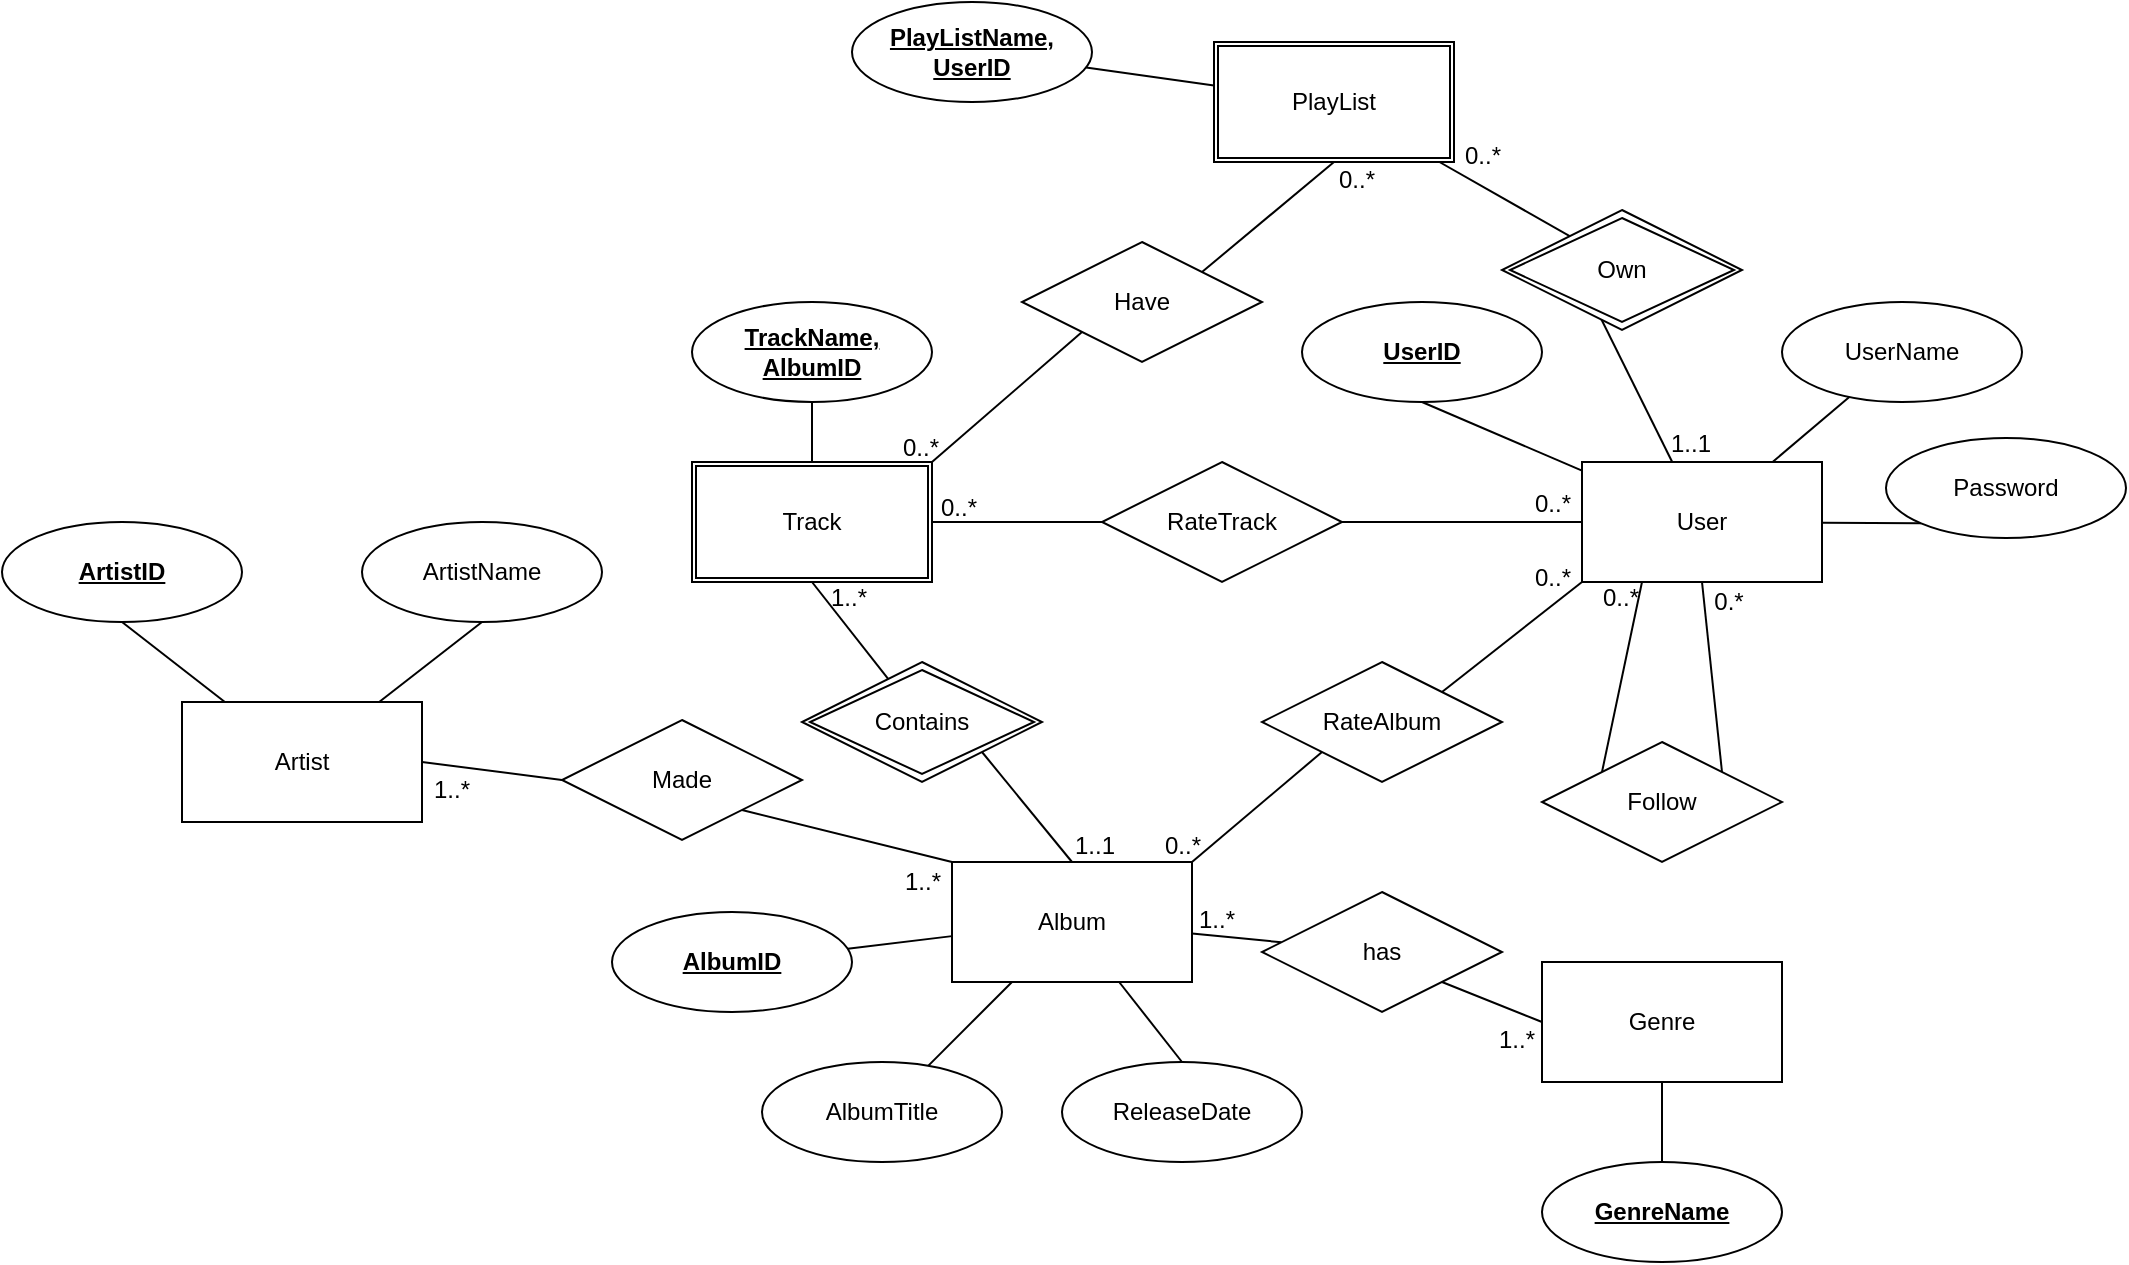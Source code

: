 <mxfile version="24.2.1" type="device">
  <diagram id="R2lEEEUBdFMjLlhIrx00" name="Page-1">
    <mxGraphModel dx="2071" dy="665" grid="1" gridSize="10" guides="1" tooltips="1" connect="1" arrows="1" fold="1" page="1" pageScale="1" pageWidth="850" pageHeight="1100" math="0" shadow="0" extFonts="Permanent Marker^https://fonts.googleapis.com/css?family=Permanent+Marker">
      <root>
        <mxCell id="0" />
        <mxCell id="1" parent="0" />
        <mxCell id="_1_03TyXAIXI8CmlSwA5-1" value="User" style="whiteSpace=wrap;html=1;" parent="1" vertex="1">
          <mxGeometry x="60" y="240" width="120" height="60" as="geometry" />
        </mxCell>
        <mxCell id="_1_03TyXAIXI8CmlSwA5-10" style="edgeStyle=none;rounded=0;orthogonalLoop=1;jettySize=auto;html=1;exitX=0.5;exitY=1;exitDx=0;exitDy=0;endArrow=none;endFill=0;" parent="1" source="_1_03TyXAIXI8CmlSwA5-2" target="_1_03TyXAIXI8CmlSwA5-1" edge="1">
          <mxGeometry relative="1" as="geometry" />
        </mxCell>
        <mxCell id="_1_03TyXAIXI8CmlSwA5-2" value="UserID" style="ellipse;whiteSpace=wrap;html=1;fontStyle=5" parent="1" vertex="1">
          <mxGeometry x="-80" y="160" width="120" height="50" as="geometry" />
        </mxCell>
        <mxCell id="_1_03TyXAIXI8CmlSwA5-11" value="" style="edgeStyle=none;rounded=0;orthogonalLoop=1;jettySize=auto;html=1;endArrow=none;endFill=0;" parent="1" source="_1_03TyXAIXI8CmlSwA5-4" target="_1_03TyXAIXI8CmlSwA5-1" edge="1">
          <mxGeometry relative="1" as="geometry" />
        </mxCell>
        <mxCell id="_1_03TyXAIXI8CmlSwA5-4" value="UserName" style="ellipse;whiteSpace=wrap;html=1;" parent="1" vertex="1">
          <mxGeometry x="160" y="160" width="120" height="50" as="geometry" />
        </mxCell>
        <mxCell id="_1_03TyXAIXI8CmlSwA5-13" style="edgeStyle=none;rounded=0;orthogonalLoop=1;jettySize=auto;html=1;exitX=0;exitY=1;exitDx=0;exitDy=0;endArrow=none;endFill=0;" parent="1" source="_1_03TyXAIXI8CmlSwA5-5" target="_1_03TyXAIXI8CmlSwA5-1" edge="1">
          <mxGeometry relative="1" as="geometry" />
        </mxCell>
        <mxCell id="_1_03TyXAIXI8CmlSwA5-5" value="Password" style="ellipse;whiteSpace=wrap;html=1;" parent="1" vertex="1">
          <mxGeometry x="212" y="228" width="120" height="50" as="geometry" />
        </mxCell>
        <mxCell id="_1_03TyXAIXI8CmlSwA5-14" value="Album" style="whiteSpace=wrap;html=1;" parent="1" vertex="1">
          <mxGeometry x="-255" y="440" width="120" height="60" as="geometry" />
        </mxCell>
        <mxCell id="_1_03TyXAIXI8CmlSwA5-17" value="" style="edgeStyle=none;rounded=0;orthogonalLoop=1;jettySize=auto;html=1;endArrow=none;endFill=0;" parent="1" source="_1_03TyXAIXI8CmlSwA5-18" target="_1_03TyXAIXI8CmlSwA5-14" edge="1">
          <mxGeometry relative="1" as="geometry" />
        </mxCell>
        <mxCell id="_1_03TyXAIXI8CmlSwA5-18" value="AlbumID" style="ellipse;whiteSpace=wrap;html=1;fontStyle=5" parent="1" vertex="1">
          <mxGeometry x="-425" y="465" width="120" height="50" as="geometry" />
        </mxCell>
        <mxCell id="_1_03TyXAIXI8CmlSwA5-21" value="" style="edgeStyle=none;rounded=0;orthogonalLoop=1;jettySize=auto;html=1;endArrow=none;endFill=0;" parent="1" source="_1_03TyXAIXI8CmlSwA5-20" target="_1_03TyXAIXI8CmlSwA5-14" edge="1">
          <mxGeometry relative="1" as="geometry" />
        </mxCell>
        <mxCell id="_1_03TyXAIXI8CmlSwA5-20" value="AlbumTitle" style="ellipse;whiteSpace=wrap;html=1;" parent="1" vertex="1">
          <mxGeometry x="-350" y="540" width="120" height="50" as="geometry" />
        </mxCell>
        <mxCell id="_1_03TyXAIXI8CmlSwA5-23" style="edgeStyle=none;rounded=0;orthogonalLoop=1;jettySize=auto;html=1;exitX=0.5;exitY=0;exitDx=0;exitDy=0;endArrow=none;endFill=0;" parent="1" source="_1_03TyXAIXI8CmlSwA5-22" target="_1_03TyXAIXI8CmlSwA5-14" edge="1">
          <mxGeometry relative="1" as="geometry" />
        </mxCell>
        <mxCell id="_1_03TyXAIXI8CmlSwA5-22" value="ReleaseDate" style="ellipse;whiteSpace=wrap;html=1;" parent="1" vertex="1">
          <mxGeometry x="-200" y="540" width="120" height="50" as="geometry" />
        </mxCell>
        <mxCell id="_1_03TyXAIXI8CmlSwA5-34" style="edgeStyle=none;rounded=0;orthogonalLoop=1;jettySize=auto;html=1;exitX=0.5;exitY=0;exitDx=0;exitDy=0;endArrow=none;endFill=0;" parent="1" source="_1_03TyXAIXI8CmlSwA5-35" edge="1">
          <mxGeometry relative="1" as="geometry">
            <mxPoint x="-325" y="240" as="targetPoint" />
          </mxGeometry>
        </mxCell>
        <mxCell id="_1_03TyXAIXI8CmlSwA5-35" value="&lt;b&gt;&lt;u&gt;TrackName,&lt;br&gt;AlbumID&lt;/u&gt;&lt;/b&gt;" style="ellipse;whiteSpace=wrap;html=1;" parent="1" vertex="1">
          <mxGeometry x="-385" y="160" width="120" height="50" as="geometry" />
        </mxCell>
        <mxCell id="_1_03TyXAIXI8CmlSwA5-36" value="PlayList" style="shape=ext;double=1;rounded=0;whiteSpace=wrap;html=1;" parent="1" vertex="1">
          <mxGeometry x="-124" y="30" width="120" height="60" as="geometry" />
        </mxCell>
        <mxCell id="_1_03TyXAIXI8CmlSwA5-39" value="" style="edgeStyle=none;rounded=0;orthogonalLoop=1;jettySize=auto;html=1;endArrow=none;endFill=0;" parent="1" source="_1_03TyXAIXI8CmlSwA5-38" target="_1_03TyXAIXI8CmlSwA5-36" edge="1">
          <mxGeometry relative="1" as="geometry" />
        </mxCell>
        <mxCell id="_1_03TyXAIXI8CmlSwA5-38" value="&lt;b&gt;&lt;u&gt;PlayListName,&lt;br&gt;UserID&lt;/u&gt;&lt;/b&gt;" style="ellipse;whiteSpace=wrap;html=1;" parent="1" vertex="1">
          <mxGeometry x="-305" y="10" width="120" height="50" as="geometry" />
        </mxCell>
        <mxCell id="_1_03TyXAIXI8CmlSwA5-43" style="edgeStyle=none;rounded=0;orthogonalLoop=1;jettySize=auto;html=1;exitX=1;exitY=1;exitDx=0;exitDy=0;endArrow=none;endFill=0;" parent="1" source="_1_03TyXAIXI8CmlSwA5-42" target="_1_03TyXAIXI8CmlSwA5-36" edge="1">
          <mxGeometry relative="1" as="geometry" />
        </mxCell>
        <mxCell id="_1_03TyXAIXI8CmlSwA5-44" style="edgeStyle=none;rounded=0;orthogonalLoop=1;jettySize=auto;html=1;exitX=0;exitY=0;exitDx=0;exitDy=0;endArrow=none;endFill=0;" parent="1" source="_1_03TyXAIXI8CmlSwA5-42" target="_1_03TyXAIXI8CmlSwA5-1" edge="1">
          <mxGeometry relative="1" as="geometry" />
        </mxCell>
        <mxCell id="_1_03TyXAIXI8CmlSwA5-42" value="Own" style="shape=rhombus;double=1;perimeter=rhombusPerimeter;whiteSpace=wrap;html=1;align=center;" parent="1" vertex="1">
          <mxGeometry x="20" y="114" width="120" height="60" as="geometry" />
        </mxCell>
        <mxCell id="_1_03TyXAIXI8CmlSwA5-47" value="" style="edgeStyle=none;rounded=0;orthogonalLoop=1;jettySize=auto;html=1;endArrow=none;endFill=0;entryX=0.5;entryY=1;entryDx=0;entryDy=0;" parent="1" source="_1_03TyXAIXI8CmlSwA5-46" target="_1_03TyXAIXI8CmlSwA5-94" edge="1">
          <mxGeometry relative="1" as="geometry">
            <mxPoint x="-308.5" y="300" as="targetPoint" />
          </mxGeometry>
        </mxCell>
        <mxCell id="_1_03TyXAIXI8CmlSwA5-48" style="edgeStyle=none;rounded=0;orthogonalLoop=1;jettySize=auto;html=1;exitX=1;exitY=1;exitDx=0;exitDy=0;entryX=0.5;entryY=0;entryDx=0;entryDy=0;endArrow=none;endFill=0;" parent="1" source="_1_03TyXAIXI8CmlSwA5-46" target="_1_03TyXAIXI8CmlSwA5-14" edge="1">
          <mxGeometry relative="1" as="geometry" />
        </mxCell>
        <mxCell id="_1_03TyXAIXI8CmlSwA5-46" value="Contains" style="shape=rhombus;double=1;perimeter=rhombusPerimeter;whiteSpace=wrap;html=1;align=center;" parent="1" vertex="1">
          <mxGeometry x="-330" y="340" width="120" height="60" as="geometry" />
        </mxCell>
        <mxCell id="_1_03TyXAIXI8CmlSwA5-50" style="edgeStyle=none;rounded=0;orthogonalLoop=1;jettySize=auto;html=1;exitX=1;exitY=0.5;exitDx=0;exitDy=0;entryX=0;entryY=0.5;entryDx=0;entryDy=0;endArrow=none;endFill=0;" parent="1" source="_1_03TyXAIXI8CmlSwA5-49" target="_1_03TyXAIXI8CmlSwA5-1" edge="1">
          <mxGeometry relative="1" as="geometry" />
        </mxCell>
        <mxCell id="_1_03TyXAIXI8CmlSwA5-51" style="edgeStyle=none;rounded=0;orthogonalLoop=1;jettySize=auto;html=1;exitX=0;exitY=0.5;exitDx=0;exitDy=0;entryX=1;entryY=0.5;entryDx=0;entryDy=0;endArrow=none;endFill=0;" parent="1" source="_1_03TyXAIXI8CmlSwA5-49" target="_1_03TyXAIXI8CmlSwA5-94" edge="1">
          <mxGeometry relative="1" as="geometry">
            <mxPoint x="-265" y="270" as="targetPoint" />
          </mxGeometry>
        </mxCell>
        <mxCell id="_1_03TyXAIXI8CmlSwA5-49" value="RateTrack" style="shape=rhombus;perimeter=rhombusPerimeter;whiteSpace=wrap;html=1;align=center;" parent="1" vertex="1">
          <mxGeometry x="-180" y="240" width="120" height="60" as="geometry" />
        </mxCell>
        <mxCell id="_1_03TyXAIXI8CmlSwA5-53" style="edgeStyle=none;rounded=0;orthogonalLoop=1;jettySize=auto;html=1;exitX=1;exitY=0;exitDx=0;exitDy=0;entryX=0;entryY=1;entryDx=0;entryDy=0;endArrow=none;endFill=0;" parent="1" source="_1_03TyXAIXI8CmlSwA5-52" target="_1_03TyXAIXI8CmlSwA5-1" edge="1">
          <mxGeometry relative="1" as="geometry" />
        </mxCell>
        <mxCell id="_1_03TyXAIXI8CmlSwA5-54" style="edgeStyle=none;rounded=0;orthogonalLoop=1;jettySize=auto;html=1;exitX=0;exitY=1;exitDx=0;exitDy=0;entryX=1;entryY=0;entryDx=0;entryDy=0;endArrow=none;endFill=0;" parent="1" source="_1_03TyXAIXI8CmlSwA5-52" target="_1_03TyXAIXI8CmlSwA5-14" edge="1">
          <mxGeometry relative="1" as="geometry" />
        </mxCell>
        <mxCell id="_1_03TyXAIXI8CmlSwA5-52" value="RateAlbum" style="shape=rhombus;perimeter=rhombusPerimeter;whiteSpace=wrap;html=1;align=center;" parent="1" vertex="1">
          <mxGeometry x="-100" y="340" width="120" height="60" as="geometry" />
        </mxCell>
        <mxCell id="_1_03TyXAIXI8CmlSwA5-58" style="edgeStyle=none;rounded=0;orthogonalLoop=1;jettySize=auto;html=1;exitX=0;exitY=0;exitDx=0;exitDy=0;entryX=0.25;entryY=1;entryDx=0;entryDy=0;endArrow=none;endFill=0;" parent="1" source="_1_03TyXAIXI8CmlSwA5-55" target="_1_03TyXAIXI8CmlSwA5-1" edge="1">
          <mxGeometry relative="1" as="geometry" />
        </mxCell>
        <mxCell id="_1_03TyXAIXI8CmlSwA5-59" style="edgeStyle=none;rounded=0;orthogonalLoop=1;jettySize=auto;html=1;exitX=1;exitY=0;exitDx=0;exitDy=0;endArrow=none;endFill=0;entryX=0.5;entryY=1;entryDx=0;entryDy=0;" parent="1" source="_1_03TyXAIXI8CmlSwA5-55" target="_1_03TyXAIXI8CmlSwA5-1" edge="1">
          <mxGeometry relative="1" as="geometry" />
        </mxCell>
        <mxCell id="_1_03TyXAIXI8CmlSwA5-55" value="Follow" style="shape=rhombus;perimeter=rhombusPerimeter;whiteSpace=wrap;html=1;align=center;" parent="1" vertex="1">
          <mxGeometry x="40" y="380" width="120" height="60" as="geometry" />
        </mxCell>
        <mxCell id="_1_03TyXAIXI8CmlSwA5-64" value="" style="edgeStyle=none;rounded=0;orthogonalLoop=1;jettySize=auto;html=1;endArrow=none;endFill=0;" parent="1" source="_1_03TyXAIXI8CmlSwA5-62" target="_1_03TyXAIXI8CmlSwA5-63" edge="1">
          <mxGeometry relative="1" as="geometry" />
        </mxCell>
        <mxCell id="_1_03TyXAIXI8CmlSwA5-62" value="Genre" style="whiteSpace=wrap;html=1;" parent="1" vertex="1">
          <mxGeometry x="40" y="490" width="120" height="60" as="geometry" />
        </mxCell>
        <mxCell id="_1_03TyXAIXI8CmlSwA5-63" value="&lt;b&gt;&lt;u&gt;GenreName&lt;/u&gt;&lt;/b&gt;" style="ellipse;whiteSpace=wrap;html=1;" parent="1" vertex="1">
          <mxGeometry x="40" y="590" width="120" height="50" as="geometry" />
        </mxCell>
        <mxCell id="_1_03TyXAIXI8CmlSwA5-66" value="" style="edgeStyle=none;rounded=0;orthogonalLoop=1;jettySize=auto;html=1;endArrow=none;endFill=0;" parent="1" source="_1_03TyXAIXI8CmlSwA5-65" target="_1_03TyXAIXI8CmlSwA5-14" edge="1">
          <mxGeometry relative="1" as="geometry" />
        </mxCell>
        <mxCell id="_1_03TyXAIXI8CmlSwA5-67" style="edgeStyle=none;rounded=0;orthogonalLoop=1;jettySize=auto;html=1;exitX=1;exitY=1;exitDx=0;exitDy=0;entryX=0;entryY=0.5;entryDx=0;entryDy=0;endArrow=none;endFill=0;" parent="1" source="_1_03TyXAIXI8CmlSwA5-65" target="_1_03TyXAIXI8CmlSwA5-62" edge="1">
          <mxGeometry relative="1" as="geometry" />
        </mxCell>
        <mxCell id="_1_03TyXAIXI8CmlSwA5-65" value="has" style="shape=rhombus;perimeter=rhombusPerimeter;whiteSpace=wrap;html=1;align=center;" parent="1" vertex="1">
          <mxGeometry x="-100" y="455" width="120" height="60" as="geometry" />
        </mxCell>
        <mxCell id="_1_03TyXAIXI8CmlSwA5-75" style="edgeStyle=none;rounded=0;orthogonalLoop=1;jettySize=auto;html=1;exitX=1;exitY=0.5;exitDx=0;exitDy=0;entryX=0;entryY=0.5;entryDx=0;entryDy=0;endArrow=none;endFill=0;" parent="1" source="_1_03TyXAIXI8CmlSwA5-69" target="_1_03TyXAIXI8CmlSwA5-74" edge="1">
          <mxGeometry relative="1" as="geometry" />
        </mxCell>
        <mxCell id="_1_03TyXAIXI8CmlSwA5-69" value="Artist" style="whiteSpace=wrap;html=1;" parent="1" vertex="1">
          <mxGeometry x="-640" y="360" width="120" height="60" as="geometry" />
        </mxCell>
        <mxCell id="_1_03TyXAIXI8CmlSwA5-72" style="edgeStyle=none;rounded=0;orthogonalLoop=1;jettySize=auto;html=1;exitX=0.5;exitY=1;exitDx=0;exitDy=0;endArrow=none;endFill=0;" parent="1" source="_1_03TyXAIXI8CmlSwA5-70" target="_1_03TyXAIXI8CmlSwA5-69" edge="1">
          <mxGeometry relative="1" as="geometry" />
        </mxCell>
        <mxCell id="_1_03TyXAIXI8CmlSwA5-70" value="ArtistID" style="ellipse;whiteSpace=wrap;html=1;fontStyle=5" parent="1" vertex="1">
          <mxGeometry x="-730" y="270" width="120" height="50" as="geometry" />
        </mxCell>
        <mxCell id="_1_03TyXAIXI8CmlSwA5-73" style="edgeStyle=none;rounded=0;orthogonalLoop=1;jettySize=auto;html=1;exitX=0.5;exitY=1;exitDx=0;exitDy=0;endArrow=none;endFill=0;" parent="1" source="_1_03TyXAIXI8CmlSwA5-71" target="_1_03TyXAIXI8CmlSwA5-69" edge="1">
          <mxGeometry relative="1" as="geometry" />
        </mxCell>
        <mxCell id="_1_03TyXAIXI8CmlSwA5-71" value="ArtistName" style="ellipse;whiteSpace=wrap;html=1;fontStyle=0" parent="1" vertex="1">
          <mxGeometry x="-550" y="270" width="120" height="50" as="geometry" />
        </mxCell>
        <mxCell id="_1_03TyXAIXI8CmlSwA5-76" style="edgeStyle=none;rounded=0;orthogonalLoop=1;jettySize=auto;html=1;exitX=1;exitY=1;exitDx=0;exitDy=0;entryX=0;entryY=0;entryDx=0;entryDy=0;endArrow=none;endFill=0;" parent="1" source="_1_03TyXAIXI8CmlSwA5-74" target="_1_03TyXAIXI8CmlSwA5-14" edge="1">
          <mxGeometry relative="1" as="geometry" />
        </mxCell>
        <mxCell id="_1_03TyXAIXI8CmlSwA5-74" value="Made" style="shape=rhombus;perimeter=rhombusPerimeter;whiteSpace=wrap;html=1;align=center;" parent="1" vertex="1">
          <mxGeometry x="-450" y="369" width="120" height="60" as="geometry" />
        </mxCell>
        <mxCell id="_1_03TyXAIXI8CmlSwA5-77" value="1..*" style="text;strokeColor=none;fillColor=none;spacingLeft=4;spacingRight=4;overflow=hidden;rotatable=0;points=[[0,0.5],[1,0.5]];portConstraint=eastwest;fontSize=12;whiteSpace=wrap;html=1;" parent="1" vertex="1">
          <mxGeometry x="-520" y="390" width="30" height="20" as="geometry" />
        </mxCell>
        <mxCell id="_1_03TyXAIXI8CmlSwA5-78" value="1..*" style="text;html=1;align=center;verticalAlign=middle;resizable=0;points=[];autosize=1;strokeColor=none;fillColor=none;" parent="1" vertex="1">
          <mxGeometry x="-290" y="435" width="40" height="30" as="geometry" />
        </mxCell>
        <mxCell id="_1_03TyXAIXI8CmlSwA5-79" value="1..*" style="text;html=1;align=center;verticalAlign=middle;resizable=0;points=[];autosize=1;strokeColor=none;fillColor=none;" parent="1" vertex="1">
          <mxGeometry x="-143" y="454" width="40" height="30" as="geometry" />
        </mxCell>
        <mxCell id="_1_03TyXAIXI8CmlSwA5-80" value="1..*" style="text;html=1;align=center;verticalAlign=middle;resizable=0;points=[];autosize=1;strokeColor=none;fillColor=none;" parent="1" vertex="1">
          <mxGeometry x="7" y="514" width="40" height="30" as="geometry" />
        </mxCell>
        <mxCell id="_1_03TyXAIXI8CmlSwA5-82" value="1..1" style="text;html=1;align=center;verticalAlign=middle;resizable=0;points=[];autosize=1;strokeColor=none;fillColor=none;" parent="1" vertex="1">
          <mxGeometry x="-204" y="417" width="40" height="30" as="geometry" />
        </mxCell>
        <mxCell id="_1_03TyXAIXI8CmlSwA5-83" value="1..*" style="text;html=1;align=center;verticalAlign=middle;resizable=0;points=[];autosize=1;strokeColor=none;fillColor=none;" parent="1" vertex="1">
          <mxGeometry x="-327" y="293" width="40" height="30" as="geometry" />
        </mxCell>
        <mxCell id="_1_03TyXAIXI8CmlSwA5-85" value="0..*" style="text;html=1;align=center;verticalAlign=middle;resizable=0;points=[];autosize=1;strokeColor=none;fillColor=none;" parent="1" vertex="1">
          <mxGeometry x="-160" y="417" width="40" height="30" as="geometry" />
        </mxCell>
        <mxCell id="_1_03TyXAIXI8CmlSwA5-86" value="0..*" style="text;html=1;align=center;verticalAlign=middle;resizable=0;points=[];autosize=1;strokeColor=none;fillColor=none;" parent="1" vertex="1">
          <mxGeometry x="25" y="283" width="40" height="30" as="geometry" />
        </mxCell>
        <mxCell id="_1_03TyXAIXI8CmlSwA5-87" value="0..*" style="text;html=1;align=center;verticalAlign=middle;resizable=0;points=[];autosize=1;strokeColor=none;fillColor=none;" parent="1" vertex="1">
          <mxGeometry x="59" y="293" width="40" height="30" as="geometry" />
        </mxCell>
        <mxCell id="_1_03TyXAIXI8CmlSwA5-88" value="0.*" style="text;html=1;align=center;verticalAlign=middle;resizable=0;points=[];autosize=1;strokeColor=none;fillColor=none;" parent="1" vertex="1">
          <mxGeometry x="113" y="295" width="40" height="30" as="geometry" />
        </mxCell>
        <mxCell id="_1_03TyXAIXI8CmlSwA5-89" value="1..1" style="text;html=1;align=center;verticalAlign=middle;resizable=0;points=[];autosize=1;strokeColor=none;fillColor=none;" parent="1" vertex="1">
          <mxGeometry x="94" y="216" width="40" height="30" as="geometry" />
        </mxCell>
        <mxCell id="_1_03TyXAIXI8CmlSwA5-90" value="0..*" style="text;html=1;align=center;verticalAlign=middle;resizable=0;points=[];autosize=1;strokeColor=none;fillColor=none;" parent="1" vertex="1">
          <mxGeometry x="-10" y="72" width="40" height="30" as="geometry" />
        </mxCell>
        <mxCell id="_1_03TyXAIXI8CmlSwA5-91" value="0..*" style="text;html=1;align=center;verticalAlign=middle;resizable=0;points=[];autosize=1;strokeColor=none;fillColor=none;" parent="1" vertex="1">
          <mxGeometry x="-272" y="248" width="40" height="30" as="geometry" />
        </mxCell>
        <mxCell id="_1_03TyXAIXI8CmlSwA5-92" value="0..*" style="text;html=1;align=center;verticalAlign=middle;resizable=0;points=[];autosize=1;strokeColor=none;fillColor=none;" parent="1" vertex="1">
          <mxGeometry x="25" y="246" width="40" height="30" as="geometry" />
        </mxCell>
        <mxCell id="_1_03TyXAIXI8CmlSwA5-94" value="Track" style="shape=ext;double=1;rounded=0;whiteSpace=wrap;html=1;" parent="1" vertex="1">
          <mxGeometry x="-385" y="240" width="120" height="60" as="geometry" />
        </mxCell>
        <mxCell id="MP8f6LR1UESVLWJleXkM-7" style="rounded=0;orthogonalLoop=1;jettySize=auto;html=1;exitX=1;exitY=0;exitDx=0;exitDy=0;entryX=0.5;entryY=1;entryDx=0;entryDy=0;endArrow=none;endFill=0;" edge="1" parent="1" source="MP8f6LR1UESVLWJleXkM-12" target="_1_03TyXAIXI8CmlSwA5-36">
          <mxGeometry relative="1" as="geometry">
            <mxPoint x="-133" y="146" as="sourcePoint" />
          </mxGeometry>
        </mxCell>
        <mxCell id="MP8f6LR1UESVLWJleXkM-9" style="rounded=0;orthogonalLoop=1;jettySize=auto;html=1;exitX=0;exitY=1;exitDx=0;exitDy=0;entryX=1;entryY=0;entryDx=0;entryDy=0;endArrow=none;endFill=0;" edge="1" parent="1" source="MP8f6LR1UESVLWJleXkM-12" target="_1_03TyXAIXI8CmlSwA5-94">
          <mxGeometry relative="1" as="geometry">
            <mxPoint x="-193" y="176" as="sourcePoint" />
          </mxGeometry>
        </mxCell>
        <mxCell id="MP8f6LR1UESVLWJleXkM-10" value="0..*" style="text;html=1;align=center;verticalAlign=middle;resizable=0;points=[];autosize=1;strokeColor=none;fillColor=none;" vertex="1" parent="1">
          <mxGeometry x="-73" y="84" width="40" height="30" as="geometry" />
        </mxCell>
        <mxCell id="MP8f6LR1UESVLWJleXkM-11" value="0..*" style="text;html=1;align=center;verticalAlign=middle;resizable=0;points=[];autosize=1;strokeColor=none;fillColor=none;" vertex="1" parent="1">
          <mxGeometry x="-291" y="218" width="40" height="30" as="geometry" />
        </mxCell>
        <mxCell id="MP8f6LR1UESVLWJleXkM-12" value="Have" style="shape=rhombus;perimeter=rhombusPerimeter;whiteSpace=wrap;html=1;align=center;" vertex="1" parent="1">
          <mxGeometry x="-220" y="130" width="120" height="60" as="geometry" />
        </mxCell>
      </root>
    </mxGraphModel>
  </diagram>
</mxfile>
